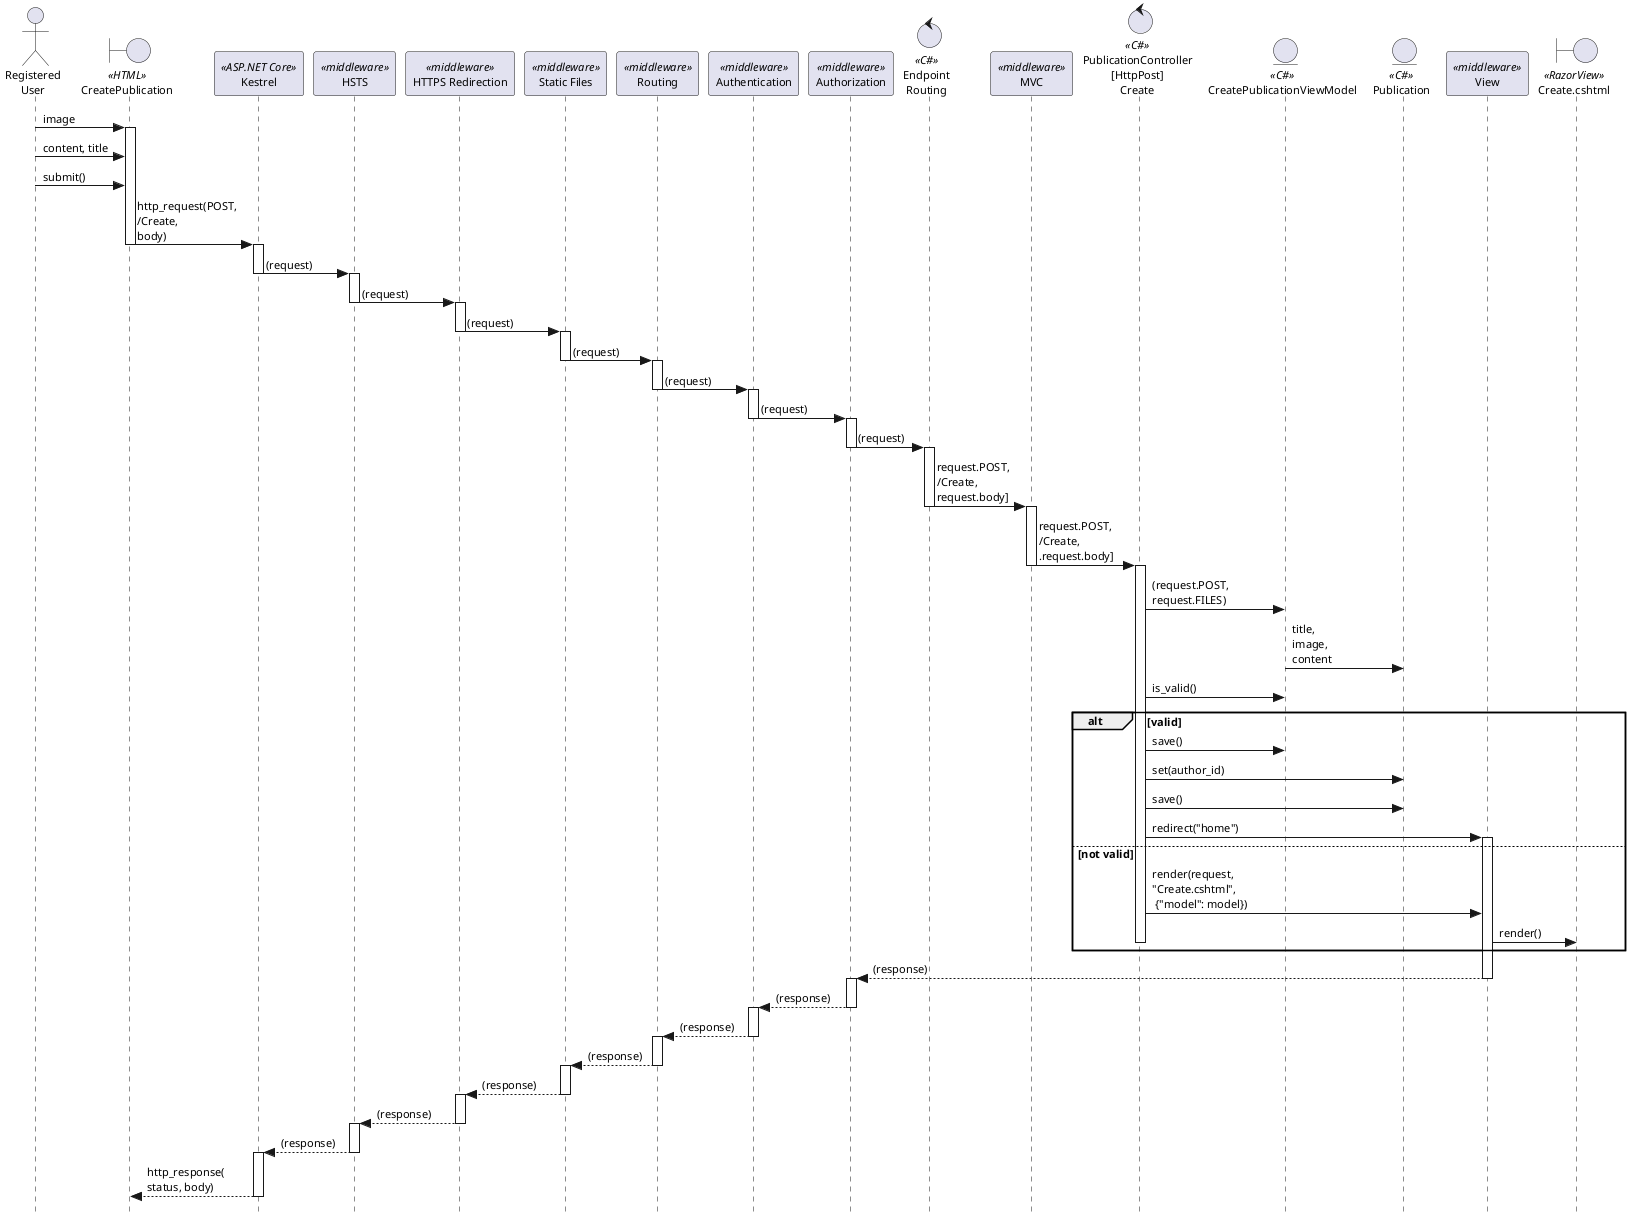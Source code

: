 @startuml
skinparam style strictuml
skinparam defaultFontSize 11
skinparam stereotypePosition top

actor "Registered\nUser" as UserReg

boundary "CreatePublication" as PublicationHtml << HTML >>

participant "Kestrel" as kestrel << ASP.NET Core >>

participant "HSTS" as md1 << middleware >>
participant "HTTPS Redirection" as md2 << middleware >>
participant "Static Files" as md3 << middleware >>
participant "Routing" as md4 << middleware >>
participant "Authentication" as md5 << middleware >>
participant "Authorization" as md6 << middleware >>

control "Endpoint\nRouting" as routing << C# >>
participant "MVC" as mvc << middleware >>

control "PublicationController\n[HttpPost]\nCreate" as CreatePublicationController << C# >>

entity "CreatePublicationViewModel" << C# >>
entity "Publication" << C# >>

participant "View" as view << middleware >>
boundary "Create.cshtml" as PublicationDetailView << RazorView >>

UserReg -> PublicationHtml: image
activate PublicationHtml
UserReg -> PublicationHtml: content, title
UserReg -> PublicationHtml: submit()
PublicationHtml -> kestrel: http_request(POST,\n/Create,\nbody)
deactivate PublicationHtml
activate kestrel
kestrel -> md1: (request)
deactivate kestrel
activate md1
md1 -> md2: (request)
deactivate md1
activate md2
md2 -> md3: (request)
deactivate md2
activate md3
md3 -> md4: (request)
deactivate md3
activate md4
md4 -> md5: (request)
deactivate md4
activate md5
md5 -> md6: (request)
deactivate md5
activate md6
md6 -> routing: (request)
deactivate md6
activate routing
routing -> mvc : request.POST,\n/Create,\nrequest.body]
deactivate routing
activate mvc
mvc -> CreatePublicationController: request.POST,\n/Create,\n.request.body]
deactivate mvc
activate CreatePublicationController
CreatePublicationController -> CreatePublicationViewModel: (request.POST,\nrequest.FILES)
CreatePublicationViewModel -> Publication: title,\nimage,\ncontent
CreatePublicationController -> CreatePublicationViewModel: is_valid()
alt valid
    CreatePublicationController -> CreatePublicationViewModel: save()
    CreatePublicationController -> Publication: set(author_id)
    CreatePublicationController -> Publication: save()
    CreatePublicationController -> view: redirect("home")
    activate view
else not valid
    CreatePublicationController -> view: render(request,\n"Create.cshtml",\n {"model": model})
    view -> PublicationDetailView : render()
    deactivate CreatePublicationController
end
view --> md6: (response)
deactivate view
activate md6
md6 --> md5: (response)
deactivate md6
activate md5
md5 --> md4: (response)
deactivate md5
activate md4
md4 --> md3: (response)
deactivate md4
activate md3
md3 --> md2: (response)
deactivate md3
activate md2
md2 --> md1: (response)
deactivate md2
activate md1
md1 --> kestrel: (response)
deactivate md1
activate kestrel
kestrel --> PublicationHtml: http_response(\nstatus, body)
deactivate kestrel
@enduml